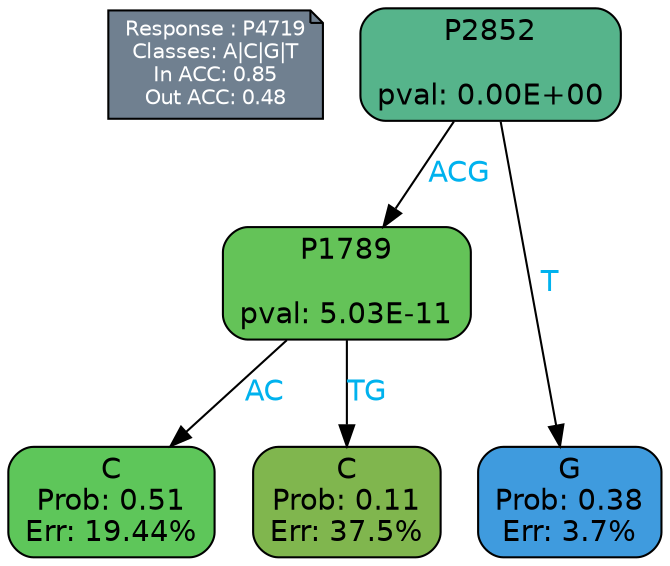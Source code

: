 digraph Tree {
node [shape=box, style="filled, rounded", color="black", fontname=helvetica] ;
graph [ranksep=equally, splines=polylines, bgcolor=transparent, dpi=600] ;
edge [fontname=helvetica] ;
LEGEND [label="Response : P4719
Classes: A|C|G|T
In ACC: 0.85
Out ACC: 0.48
",shape=note,align=left,style=filled,fillcolor="slategray",fontcolor="white",fontsize=10];1 [label="P2852

pval: 0.00E+00", fillcolor="#56b48b"] ;
2 [label="P1789

pval: 5.03E-11", fillcolor="#64c358"] ;
3 [label="C
Prob: 0.51
Err: 19.44%", fillcolor="#5ec65a"] ;
4 [label="C
Prob: 0.11
Err: 37.5%", fillcolor="#80b64e"] ;
5 [label="G
Prob: 0.38
Err: 3.7%", fillcolor="#3f9bde"] ;
1 -> 2 [label="ACG",fontcolor=deepskyblue2] ;
1 -> 5 [label="T",fontcolor=deepskyblue2] ;
2 -> 3 [label="AC",fontcolor=deepskyblue2] ;
2 -> 4 [label="TG",fontcolor=deepskyblue2] ;
{rank = same; 3;4;5;}{rank = same; LEGEND;1;}}